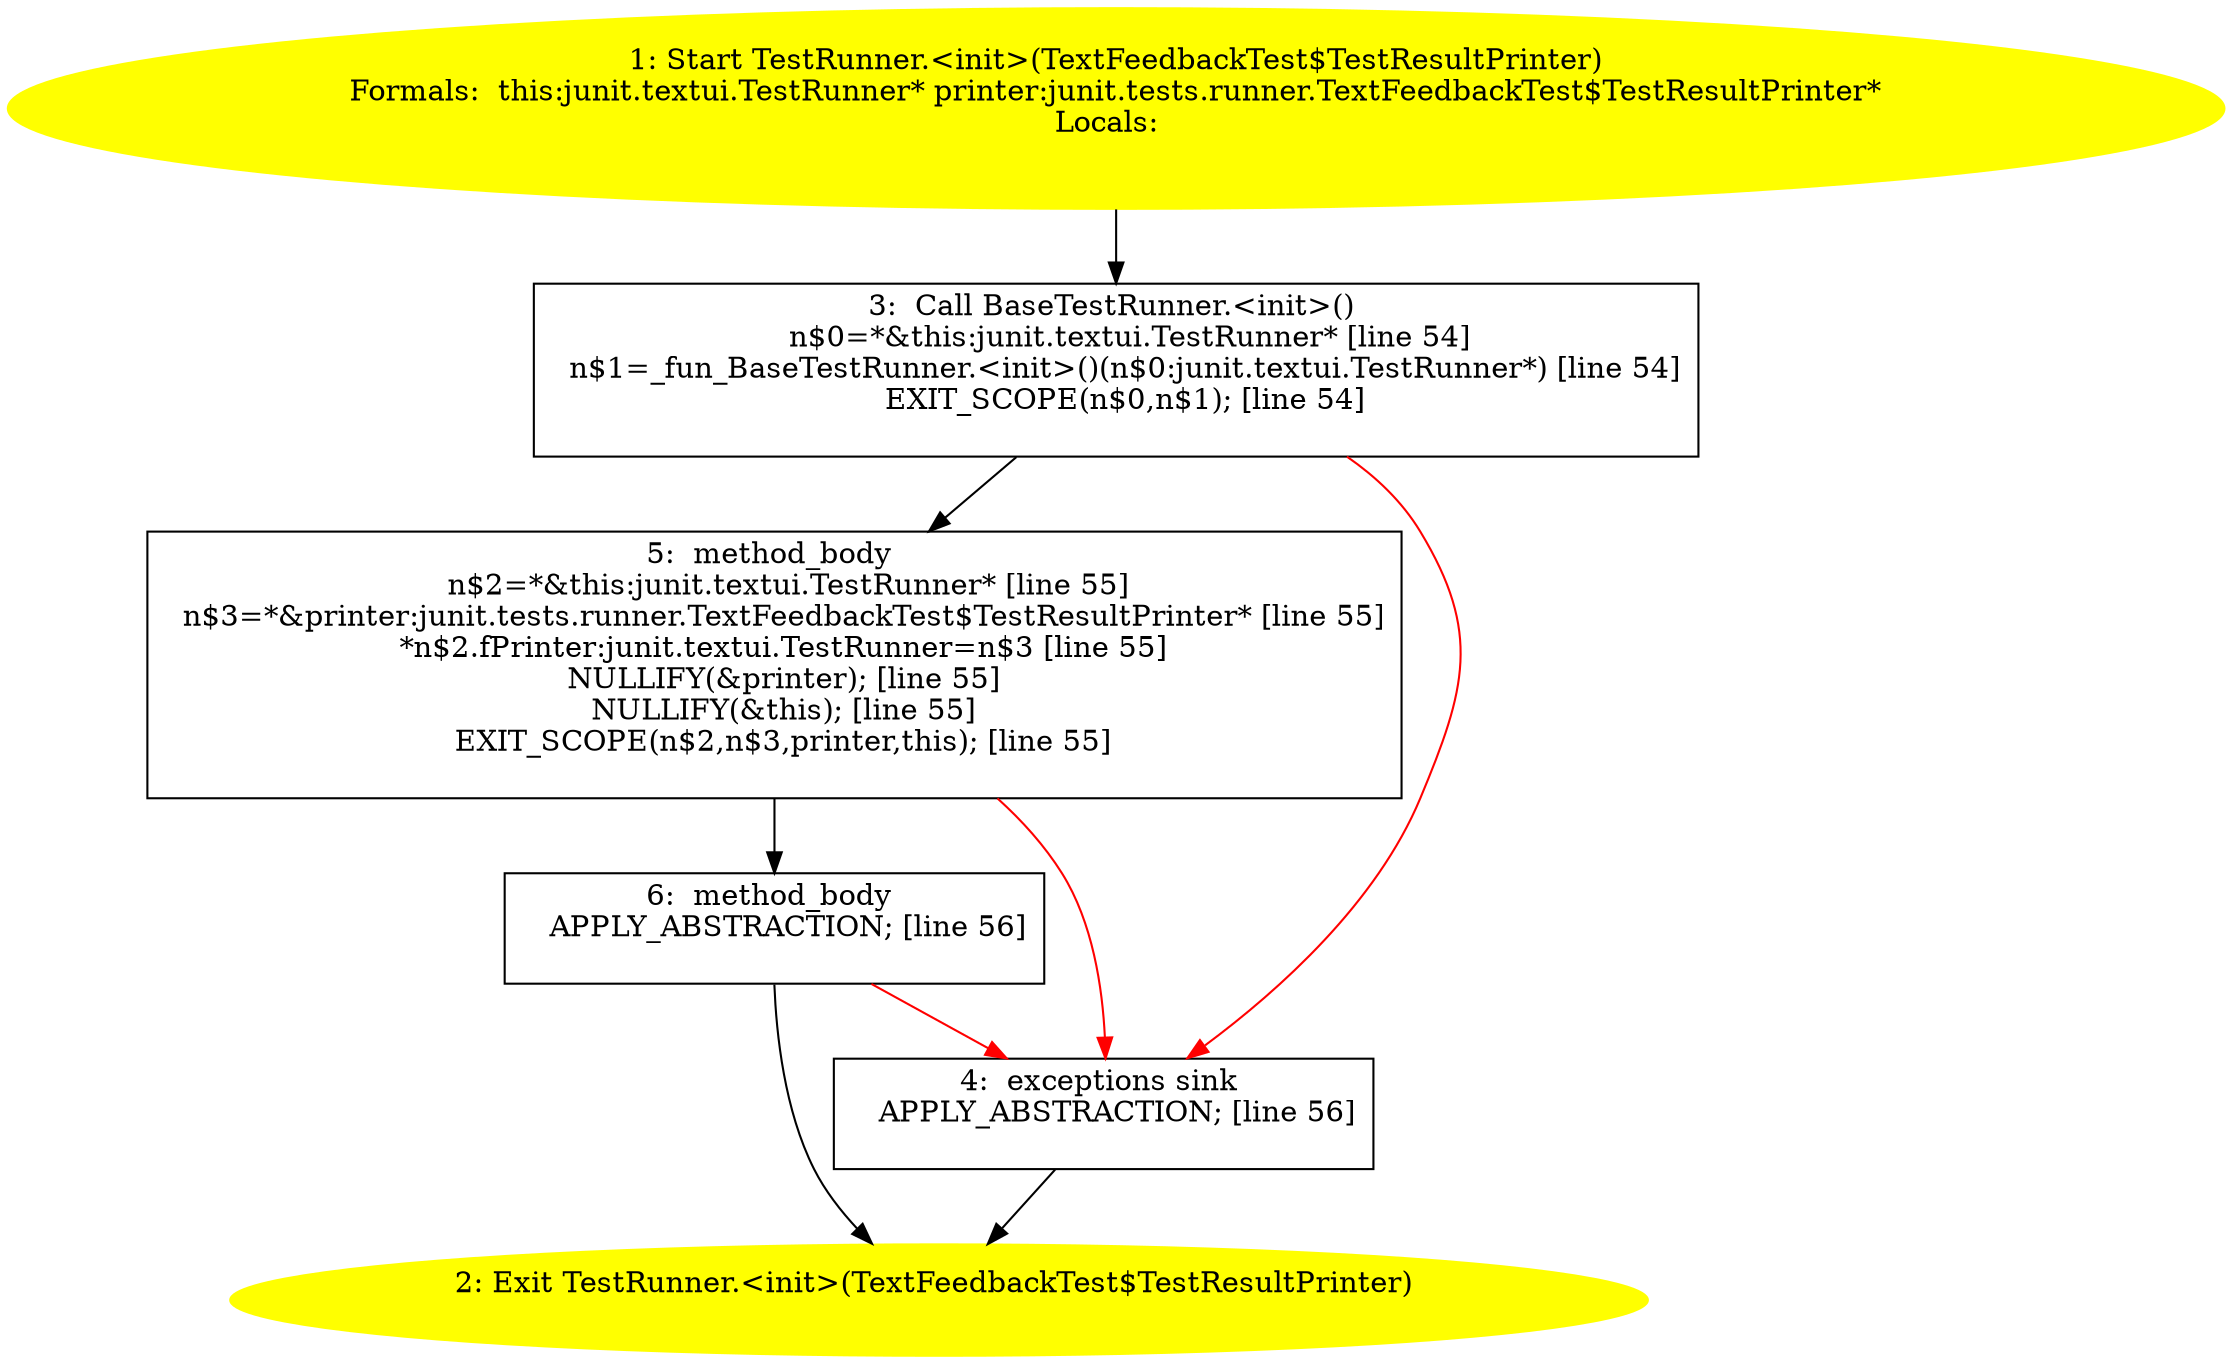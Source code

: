 /* @generated */
digraph cfg {
"junit.textui.TestRunner.<init>(junit.tests.runner.TextFeedbackTest$TestResultPrinter).45dd1bc074eb3361fb40c4268576bc1f_1" [label="1: Start TestRunner.<init>(TextFeedbackTest$TestResultPrinter)\nFormals:  this:junit.textui.TestRunner* printer:junit.tests.runner.TextFeedbackTest$TestResultPrinter*\nLocals:  \n  " color=yellow style=filled]
	

	 "junit.textui.TestRunner.<init>(junit.tests.runner.TextFeedbackTest$TestResultPrinter).45dd1bc074eb3361fb40c4268576bc1f_1" -> "junit.textui.TestRunner.<init>(junit.tests.runner.TextFeedbackTest$TestResultPrinter).45dd1bc074eb3361fb40c4268576bc1f_3" ;
"junit.textui.TestRunner.<init>(junit.tests.runner.TextFeedbackTest$TestResultPrinter).45dd1bc074eb3361fb40c4268576bc1f_2" [label="2: Exit TestRunner.<init>(TextFeedbackTest$TestResultPrinter) \n  " color=yellow style=filled]
	

"junit.textui.TestRunner.<init>(junit.tests.runner.TextFeedbackTest$TestResultPrinter).45dd1bc074eb3361fb40c4268576bc1f_3" [label="3:  Call BaseTestRunner.<init>() \n   n$0=*&this:junit.textui.TestRunner* [line 54]\n  n$1=_fun_BaseTestRunner.<init>()(n$0:junit.textui.TestRunner*) [line 54]\n  EXIT_SCOPE(n$0,n$1); [line 54]\n " shape="box"]
	

	 "junit.textui.TestRunner.<init>(junit.tests.runner.TextFeedbackTest$TestResultPrinter).45dd1bc074eb3361fb40c4268576bc1f_3" -> "junit.textui.TestRunner.<init>(junit.tests.runner.TextFeedbackTest$TestResultPrinter).45dd1bc074eb3361fb40c4268576bc1f_5" ;
	 "junit.textui.TestRunner.<init>(junit.tests.runner.TextFeedbackTest$TestResultPrinter).45dd1bc074eb3361fb40c4268576bc1f_3" -> "junit.textui.TestRunner.<init>(junit.tests.runner.TextFeedbackTest$TestResultPrinter).45dd1bc074eb3361fb40c4268576bc1f_4" [color="red" ];
"junit.textui.TestRunner.<init>(junit.tests.runner.TextFeedbackTest$TestResultPrinter).45dd1bc074eb3361fb40c4268576bc1f_4" [label="4:  exceptions sink \n   APPLY_ABSTRACTION; [line 56]\n " shape="box"]
	

	 "junit.textui.TestRunner.<init>(junit.tests.runner.TextFeedbackTest$TestResultPrinter).45dd1bc074eb3361fb40c4268576bc1f_4" -> "junit.textui.TestRunner.<init>(junit.tests.runner.TextFeedbackTest$TestResultPrinter).45dd1bc074eb3361fb40c4268576bc1f_2" ;
"junit.textui.TestRunner.<init>(junit.tests.runner.TextFeedbackTest$TestResultPrinter).45dd1bc074eb3361fb40c4268576bc1f_5" [label="5:  method_body \n   n$2=*&this:junit.textui.TestRunner* [line 55]\n  n$3=*&printer:junit.tests.runner.TextFeedbackTest$TestResultPrinter* [line 55]\n  *n$2.fPrinter:junit.textui.TestRunner=n$3 [line 55]\n  NULLIFY(&printer); [line 55]\n  NULLIFY(&this); [line 55]\n  EXIT_SCOPE(n$2,n$3,printer,this); [line 55]\n " shape="box"]
	

	 "junit.textui.TestRunner.<init>(junit.tests.runner.TextFeedbackTest$TestResultPrinter).45dd1bc074eb3361fb40c4268576bc1f_5" -> "junit.textui.TestRunner.<init>(junit.tests.runner.TextFeedbackTest$TestResultPrinter).45dd1bc074eb3361fb40c4268576bc1f_6" ;
	 "junit.textui.TestRunner.<init>(junit.tests.runner.TextFeedbackTest$TestResultPrinter).45dd1bc074eb3361fb40c4268576bc1f_5" -> "junit.textui.TestRunner.<init>(junit.tests.runner.TextFeedbackTest$TestResultPrinter).45dd1bc074eb3361fb40c4268576bc1f_4" [color="red" ];
"junit.textui.TestRunner.<init>(junit.tests.runner.TextFeedbackTest$TestResultPrinter).45dd1bc074eb3361fb40c4268576bc1f_6" [label="6:  method_body \n   APPLY_ABSTRACTION; [line 56]\n " shape="box"]
	

	 "junit.textui.TestRunner.<init>(junit.tests.runner.TextFeedbackTest$TestResultPrinter).45dd1bc074eb3361fb40c4268576bc1f_6" -> "junit.textui.TestRunner.<init>(junit.tests.runner.TextFeedbackTest$TestResultPrinter).45dd1bc074eb3361fb40c4268576bc1f_2" ;
	 "junit.textui.TestRunner.<init>(junit.tests.runner.TextFeedbackTest$TestResultPrinter).45dd1bc074eb3361fb40c4268576bc1f_6" -> "junit.textui.TestRunner.<init>(junit.tests.runner.TextFeedbackTest$TestResultPrinter).45dd1bc074eb3361fb40c4268576bc1f_4" [color="red" ];
}
